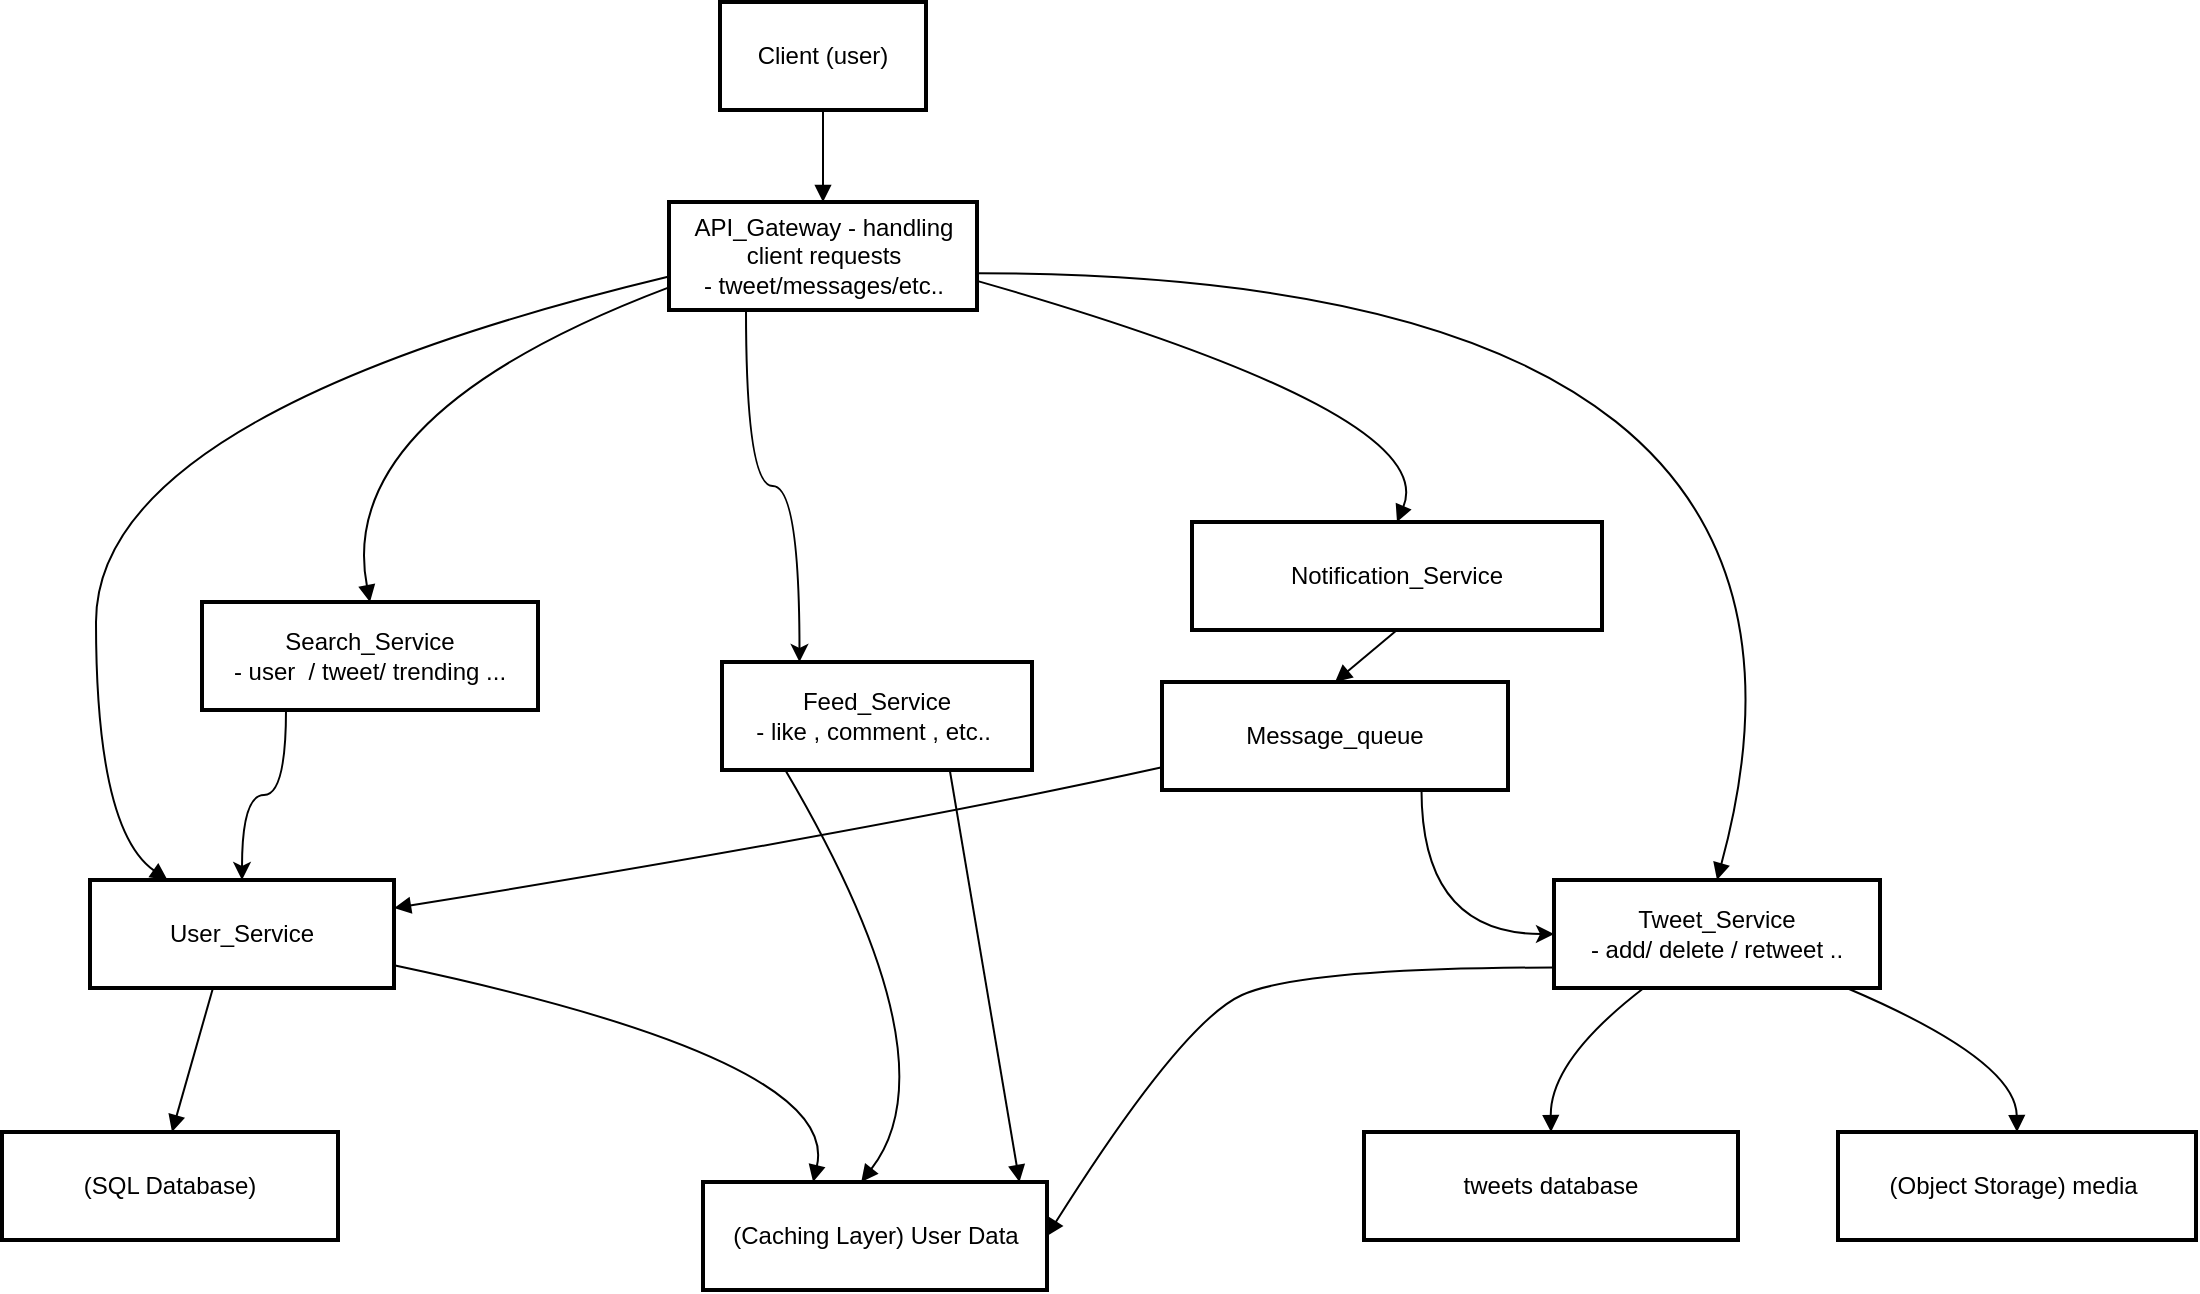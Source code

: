 <mxfile version="26.2.13">
  <diagram name="Page-1" id="h3fZ30jnsTOtjcsSnBJc">
    <mxGraphModel dx="1304" dy="840" grid="1" gridSize="10" guides="1" tooltips="1" connect="1" arrows="1" fold="1" page="1" pageScale="1" pageWidth="850" pageHeight="1100" math="0" shadow="0">
      <root>
        <mxCell id="0" />
        <mxCell id="1" parent="0" />
        <mxCell id="zBRAp9LiVzj95zMNZQOe-23" value="Client (user)" style="whiteSpace=wrap;strokeWidth=2;" vertex="1" parent="1">
          <mxGeometry x="379" y="120" width="103" height="54" as="geometry" />
        </mxCell>
        <mxCell id="zBRAp9LiVzj95zMNZQOe-54" style="edgeStyle=orthogonalEdgeStyle;rounded=0;orthogonalLoop=1;jettySize=auto;html=1;exitX=0.25;exitY=1;exitDx=0;exitDy=0;entryX=0.25;entryY=0;entryDx=0;entryDy=0;curved=1;" edge="1" parent="1" source="zBRAp9LiVzj95zMNZQOe-24" target="zBRAp9LiVzj95zMNZQOe-27">
          <mxGeometry relative="1" as="geometry" />
        </mxCell>
        <mxCell id="zBRAp9LiVzj95zMNZQOe-24" value="API_Gateway - handling client requests&#xa;- tweet/messages/etc.." style="whiteSpace=wrap;strokeWidth=2;" vertex="1" parent="1">
          <mxGeometry x="353.5" y="220" width="154" height="54" as="geometry" />
        </mxCell>
        <mxCell id="zBRAp9LiVzj95zMNZQOe-25" value="User_Service" style="whiteSpace=wrap;strokeWidth=2;" vertex="1" parent="1">
          <mxGeometry x="64" y="559" width="152" height="54" as="geometry" />
        </mxCell>
        <mxCell id="zBRAp9LiVzj95zMNZQOe-26" value="Tweet_Service&#xa;- add/ delete / retweet .." style="whiteSpace=wrap;strokeWidth=2;" vertex="1" parent="1">
          <mxGeometry x="796" y="559" width="163" height="54" as="geometry" />
        </mxCell>
        <mxCell id="zBRAp9LiVzj95zMNZQOe-27" value="Feed_Service&#xa;- like , comment , etc.. " style="whiteSpace=wrap;strokeWidth=2;" vertex="1" parent="1">
          <mxGeometry x="380" y="450" width="155" height="54" as="geometry" />
        </mxCell>
        <mxCell id="zBRAp9LiVzj95zMNZQOe-28" value="Notification_Service" style="whiteSpace=wrap;strokeWidth=2;" vertex="1" parent="1">
          <mxGeometry x="615" y="380" width="205" height="54" as="geometry" />
        </mxCell>
        <mxCell id="zBRAp9LiVzj95zMNZQOe-55" style="edgeStyle=orthogonalEdgeStyle;rounded=0;orthogonalLoop=1;jettySize=auto;html=1;exitX=0.25;exitY=1;exitDx=0;exitDy=0;curved=1;" edge="1" parent="1" source="zBRAp9LiVzj95zMNZQOe-29" target="zBRAp9LiVzj95zMNZQOe-25">
          <mxGeometry relative="1" as="geometry" />
        </mxCell>
        <mxCell id="zBRAp9LiVzj95zMNZQOe-29" value="Search_Service&#xa;- user  / tweet/ trending ..." style="whiteSpace=wrap;strokeWidth=2;" vertex="1" parent="1">
          <mxGeometry x="120" y="420" width="168" height="54" as="geometry" />
        </mxCell>
        <mxCell id="zBRAp9LiVzj95zMNZQOe-30" value="(SQL Database)" style="whiteSpace=wrap;strokeWidth=2;" vertex="1" parent="1">
          <mxGeometry x="20" y="685" width="168" height="54" as="geometry" />
        </mxCell>
        <mxCell id="zBRAp9LiVzj95zMNZQOe-31" value="(Caching Layer) User Data" style="whiteSpace=wrap;strokeWidth=2;" vertex="1" parent="1">
          <mxGeometry x="370.5" y="710" width="172" height="54" as="geometry" />
        </mxCell>
        <mxCell id="zBRAp9LiVzj95zMNZQOe-32" value="tweets database" style="whiteSpace=wrap;strokeWidth=2;" vertex="1" parent="1">
          <mxGeometry x="701" y="685" width="187" height="54" as="geometry" />
        </mxCell>
        <mxCell id="zBRAp9LiVzj95zMNZQOe-53" style="edgeStyle=orthogonalEdgeStyle;rounded=0;orthogonalLoop=1;jettySize=auto;html=1;exitX=0.75;exitY=1;exitDx=0;exitDy=0;entryX=0;entryY=0.5;entryDx=0;entryDy=0;curved=1;" edge="1" parent="1" source="zBRAp9LiVzj95zMNZQOe-33" target="zBRAp9LiVzj95zMNZQOe-26">
          <mxGeometry relative="1" as="geometry" />
        </mxCell>
        <mxCell id="zBRAp9LiVzj95zMNZQOe-33" value="Message_queue" style="whiteSpace=wrap;strokeWidth=2;" vertex="1" parent="1">
          <mxGeometry x="600" y="460" width="173" height="54" as="geometry" />
        </mxCell>
        <mxCell id="zBRAp9LiVzj95zMNZQOe-34" value="(Object Storage) media " style="whiteSpace=wrap;strokeWidth=2;" vertex="1" parent="1">
          <mxGeometry x="938" y="685" width="179" height="54" as="geometry" />
        </mxCell>
        <mxCell id="zBRAp9LiVzj95zMNZQOe-36" value="" style="curved=1;startArrow=none;endArrow=block;exitX=0.5;exitY=1;entryX=0.5;entryY=-0.01;rounded=0;" edge="1" parent="1" source="zBRAp9LiVzj95zMNZQOe-23" target="zBRAp9LiVzj95zMNZQOe-24">
          <mxGeometry relative="1" as="geometry">
            <Array as="points" />
          </mxGeometry>
        </mxCell>
        <mxCell id="zBRAp9LiVzj95zMNZQOe-37" value="" style="curved=1;startArrow=none;endArrow=block;exitX=0;exitY=0.69;entryX=0.25;entryY=-0.01;rounded=0;" edge="1" parent="1" source="zBRAp9LiVzj95zMNZQOe-24" target="zBRAp9LiVzj95zMNZQOe-25">
          <mxGeometry relative="1" as="geometry">
            <Array as="points">
              <mxPoint x="67" y="326" />
              <mxPoint x="67" y="534" />
            </Array>
          </mxGeometry>
        </mxCell>
        <mxCell id="zBRAp9LiVzj95zMNZQOe-38" value="" style="curved=1;startArrow=none;endArrow=block;exitX=1;exitY=0.66;entryX=0.5;entryY=-0.01;rounded=0;" edge="1" parent="1" source="zBRAp9LiVzj95zMNZQOe-24" target="zBRAp9LiVzj95zMNZQOe-26">
          <mxGeometry relative="1" as="geometry">
            <Array as="points">
              <mxPoint x="960" y="256" />
            </Array>
          </mxGeometry>
        </mxCell>
        <mxCell id="zBRAp9LiVzj95zMNZQOe-40" value="" style="curved=1;startArrow=none;endArrow=block;exitX=1;exitY=0.73;entryX=0.5;entryY=-0.01;rounded=0;" edge="1" parent="1" source="zBRAp9LiVzj95zMNZQOe-24" target="zBRAp9LiVzj95zMNZQOe-28">
          <mxGeometry relative="1" as="geometry">
            <Array as="points">
              <mxPoint x="740" y="326" />
            </Array>
          </mxGeometry>
        </mxCell>
        <mxCell id="zBRAp9LiVzj95zMNZQOe-41" value="" style="curved=1;startArrow=none;endArrow=block;exitX=0;exitY=0.79;entryX=0.5;entryY=-0.01;rounded=0;" edge="1" parent="1" source="zBRAp9LiVzj95zMNZQOe-24" target="zBRAp9LiVzj95zMNZQOe-29">
          <mxGeometry relative="1" as="geometry">
            <Array as="points">
              <mxPoint x="186" y="326" />
            </Array>
          </mxGeometry>
        </mxCell>
        <mxCell id="zBRAp9LiVzj95zMNZQOe-42" value="" style="curved=1;startArrow=none;endArrow=block;exitX=0.4;exitY=0.99;entryX=0.5;entryY=0;rounded=0;" edge="1" parent="1">
          <mxGeometry relative="1" as="geometry">
            <Array as="points" />
            <mxPoint x="125.49" y="613" as="sourcePoint" />
            <mxPoint x="105" y="685" as="targetPoint" />
          </mxGeometry>
        </mxCell>
        <mxCell id="zBRAp9LiVzj95zMNZQOe-43" value="" style="curved=1;startArrow=none;endArrow=block;exitX=1;exitY=0.79;entryX=0.32;entryY=0;rounded=0;" edge="1" parent="1" source="zBRAp9LiVzj95zMNZQOe-25" target="zBRAp9LiVzj95zMNZQOe-31">
          <mxGeometry relative="1" as="geometry">
            <Array as="points">
              <mxPoint x="440" y="649" />
            </Array>
          </mxGeometry>
        </mxCell>
        <mxCell id="zBRAp9LiVzj95zMNZQOe-44" value="" style="curved=1;startArrow=none;endArrow=block;exitX=0.28;exitY=0.99;entryX=0.5;entryY=0;rounded=0;" edge="1" parent="1" source="zBRAp9LiVzj95zMNZQOe-26" target="zBRAp9LiVzj95zMNZQOe-32">
          <mxGeometry relative="1" as="geometry">
            <Array as="points">
              <mxPoint x="794" y="649" />
            </Array>
          </mxGeometry>
        </mxCell>
        <mxCell id="zBRAp9LiVzj95zMNZQOe-45" value="" style="curved=1;startArrow=none;endArrow=block;exitX=0.21;exitY=0.99;entryX=0.46;entryY=0;rounded=0;" edge="1" parent="1" source="zBRAp9LiVzj95zMNZQOe-27" target="zBRAp9LiVzj95zMNZQOe-31">
          <mxGeometry relative="1" as="geometry">
            <Array as="points">
              <mxPoint x="497" y="649" />
            </Array>
          </mxGeometry>
        </mxCell>
        <mxCell id="zBRAp9LiVzj95zMNZQOe-46" value="" style="curved=1;startArrow=none;endArrow=block;exitX=0.5;exitY=0.99;entryX=0.5;entryY=-0.01;rounded=0;" edge="1" parent="1" source="zBRAp9LiVzj95zMNZQOe-28" target="zBRAp9LiVzj95zMNZQOe-33">
          <mxGeometry relative="1" as="geometry">
            <Array as="points" />
          </mxGeometry>
        </mxCell>
        <mxCell id="zBRAp9LiVzj95zMNZQOe-47" value="" style="curved=1;startArrow=none;endArrow=block;exitX=0;exitY=0.79;entryX=1;entryY=0.26;rounded=0;" edge="1" parent="1" source="zBRAp9LiVzj95zMNZQOe-33" target="zBRAp9LiVzj95zMNZQOe-25">
          <mxGeometry relative="1" as="geometry">
            <Array as="points">
              <mxPoint x="458" y="534" />
            </Array>
          </mxGeometry>
        </mxCell>
        <mxCell id="zBRAp9LiVzj95zMNZQOe-49" value="" style="curved=1;startArrow=none;endArrow=block;exitX=0.89;exitY=0.99;entryX=0.5;entryY=0;rounded=0;" edge="1" parent="1" source="zBRAp9LiVzj95zMNZQOe-26" target="zBRAp9LiVzj95zMNZQOe-34">
          <mxGeometry relative="1" as="geometry">
            <Array as="points">
              <mxPoint x="1027" y="649" />
            </Array>
          </mxGeometry>
        </mxCell>
        <mxCell id="zBRAp9LiVzj95zMNZQOe-50" value="" style="curved=1;startArrow=none;endArrow=block;exitX=0;exitY=0.81;entryX=1;entryY=0.5;rounded=0;entryDx=0;entryDy=0;" edge="1" parent="1" source="zBRAp9LiVzj95zMNZQOe-26" target="zBRAp9LiVzj95zMNZQOe-31">
          <mxGeometry relative="1" as="geometry">
            <Array as="points">
              <mxPoint x="670" y="603" />
              <mxPoint x="610" y="630" />
            </Array>
          </mxGeometry>
        </mxCell>
        <mxCell id="zBRAp9LiVzj95zMNZQOe-51" value="" style="curved=1;startArrow=none;endArrow=block;exitX=0.73;exitY=0.99;entryX=0.92;entryY=0;rounded=0;" edge="1" parent="1" source="zBRAp9LiVzj95zMNZQOe-27" target="zBRAp9LiVzj95zMNZQOe-31">
          <mxGeometry relative="1" as="geometry">
            <Array as="points" />
          </mxGeometry>
        </mxCell>
      </root>
    </mxGraphModel>
  </diagram>
</mxfile>
